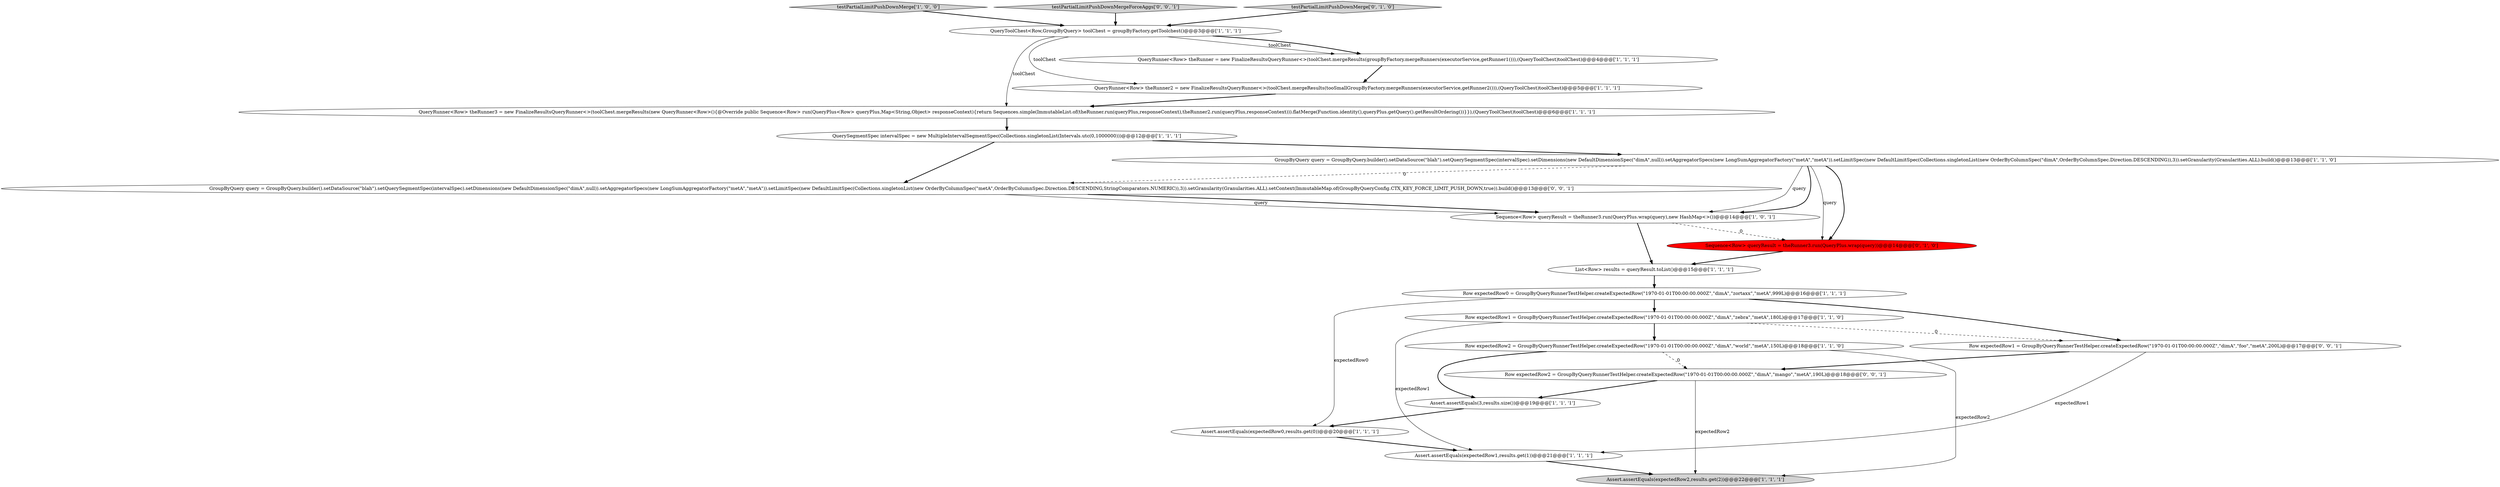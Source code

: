 digraph {
15 [style = filled, label = "QueryRunner<Row> theRunner3 = new FinalizeResultsQueryRunner<>(toolChest.mergeResults(new QueryRunner<Row>(){@Override public Sequence<Row> run(QueryPlus<Row> queryPlus,Map<String,Object> responseContext){return Sequences.simple(ImmutableList.of(theRunner.run(queryPlus,responseContext),theRunner2.run(queryPlus,responseContext))).flatMerge(Function.identity(),queryPlus.getQuery().getResultOrdering())}}),(QueryToolChest)toolChest)@@@6@@@['1', '1', '1']", fillcolor = white, shape = ellipse image = "AAA0AAABBB1BBB"];
11 [style = filled, label = "Row expectedRow2 = GroupByQueryRunnerTestHelper.createExpectedRow(\"1970-01-01T00:00:00.000Z\",\"dimA\",\"world\",\"metA\",150L)@@@18@@@['1', '1', '0']", fillcolor = white, shape = ellipse image = "AAA0AAABBB1BBB"];
7 [style = filled, label = "testPartialLimitPushDownMerge['1', '0', '0']", fillcolor = lightgray, shape = diamond image = "AAA0AAABBB1BBB"];
5 [style = filled, label = "Assert.assertEquals(expectedRow0,results.get(0))@@@20@@@['1', '1', '1']", fillcolor = white, shape = ellipse image = "AAA0AAABBB1BBB"];
1 [style = filled, label = "QueryToolChest<Row,GroupByQuery> toolChest = groupByFactory.getToolchest()@@@3@@@['1', '1', '1']", fillcolor = white, shape = ellipse image = "AAA0AAABBB1BBB"];
18 [style = filled, label = "testPartialLimitPushDownMergeForceAggs['0', '0', '1']", fillcolor = lightgray, shape = diamond image = "AAA0AAABBB3BBB"];
19 [style = filled, label = "Row expectedRow1 = GroupByQueryRunnerTestHelper.createExpectedRow(\"1970-01-01T00:00:00.000Z\",\"dimA\",\"foo\",\"metA\",200L)@@@17@@@['0', '0', '1']", fillcolor = white, shape = ellipse image = "AAA0AAABBB3BBB"];
14 [style = filled, label = "Row expectedRow1 = GroupByQueryRunnerTestHelper.createExpectedRow(\"1970-01-01T00:00:00.000Z\",\"dimA\",\"zebra\",\"metA\",180L)@@@17@@@['1', '1', '0']", fillcolor = white, shape = ellipse image = "AAA0AAABBB1BBB"];
12 [style = filled, label = "GroupByQuery query = GroupByQuery.builder().setDataSource(\"blah\").setQuerySegmentSpec(intervalSpec).setDimensions(new DefaultDimensionSpec(\"dimA\",null)).setAggregatorSpecs(new LongSumAggregatorFactory(\"metA\",\"metA\")).setLimitSpec(new DefaultLimitSpec(Collections.singletonList(new OrderByColumnSpec(\"dimA\",OrderByColumnSpec.Direction.DESCENDING)),3)).setGranularity(Granularities.ALL).build()@@@13@@@['1', '1', '0']", fillcolor = white, shape = ellipse image = "AAA0AAABBB1BBB"];
0 [style = filled, label = "Assert.assertEquals(expectedRow2,results.get(2))@@@22@@@['1', '1', '1']", fillcolor = lightgray, shape = ellipse image = "AAA0AAABBB1BBB"];
13 [style = filled, label = "QuerySegmentSpec intervalSpec = new MultipleIntervalSegmentSpec(Collections.singletonList(Intervals.utc(0,1000000)))@@@12@@@['1', '1', '1']", fillcolor = white, shape = ellipse image = "AAA0AAABBB1BBB"];
21 [style = filled, label = "Row expectedRow2 = GroupByQueryRunnerTestHelper.createExpectedRow(\"1970-01-01T00:00:00.000Z\",\"dimA\",\"mango\",\"metA\",190L)@@@18@@@['0', '0', '1']", fillcolor = white, shape = ellipse image = "AAA0AAABBB3BBB"];
6 [style = filled, label = "Assert.assertEquals(3,results.size())@@@19@@@['1', '1', '1']", fillcolor = white, shape = ellipse image = "AAA0AAABBB1BBB"];
2 [style = filled, label = "Assert.assertEquals(expectedRow1,results.get(1))@@@21@@@['1', '1', '1']", fillcolor = white, shape = ellipse image = "AAA0AAABBB1BBB"];
9 [style = filled, label = "List<Row> results = queryResult.toList()@@@15@@@['1', '1', '1']", fillcolor = white, shape = ellipse image = "AAA0AAABBB1BBB"];
8 [style = filled, label = "Sequence<Row> queryResult = theRunner3.run(QueryPlus.wrap(query),new HashMap<>())@@@14@@@['1', '0', '1']", fillcolor = white, shape = ellipse image = "AAA0AAABBB1BBB"];
17 [style = filled, label = "testPartialLimitPushDownMerge['0', '1', '0']", fillcolor = lightgray, shape = diamond image = "AAA0AAABBB2BBB"];
20 [style = filled, label = "GroupByQuery query = GroupByQuery.builder().setDataSource(\"blah\").setQuerySegmentSpec(intervalSpec).setDimensions(new DefaultDimensionSpec(\"dimA\",null)).setAggregatorSpecs(new LongSumAggregatorFactory(\"metA\",\"metA\")).setLimitSpec(new DefaultLimitSpec(Collections.singletonList(new OrderByColumnSpec(\"metA\",OrderByColumnSpec.Direction.DESCENDING,StringComparators.NUMERIC)),3)).setGranularity(Granularities.ALL).setContext(ImmutableMap.of(GroupByQueryConfig.CTX_KEY_FORCE_LIMIT_PUSH_DOWN,true)).build()@@@13@@@['0', '0', '1']", fillcolor = white, shape = ellipse image = "AAA0AAABBB3BBB"];
16 [style = filled, label = "Sequence<Row> queryResult = theRunner3.run(QueryPlus.wrap(query))@@@14@@@['0', '1', '0']", fillcolor = red, shape = ellipse image = "AAA1AAABBB2BBB"];
4 [style = filled, label = "Row expectedRow0 = GroupByQueryRunnerTestHelper.createExpectedRow(\"1970-01-01T00:00:00.000Z\",\"dimA\",\"zortaxx\",\"metA\",999L)@@@16@@@['1', '1', '1']", fillcolor = white, shape = ellipse image = "AAA0AAABBB1BBB"];
10 [style = filled, label = "QueryRunner<Row> theRunner = new FinalizeResultsQueryRunner<>(toolChest.mergeResults(groupByFactory.mergeRunners(executorService,getRunner1())),(QueryToolChest)toolChest)@@@4@@@['1', '1', '1']", fillcolor = white, shape = ellipse image = "AAA0AAABBB1BBB"];
3 [style = filled, label = "QueryRunner<Row> theRunner2 = new FinalizeResultsQueryRunner<>(toolChest.mergeResults(tooSmallGroupByFactory.mergeRunners(executorService,getRunner2())),(QueryToolChest)toolChest)@@@5@@@['1', '1', '1']", fillcolor = white, shape = ellipse image = "AAA0AAABBB1BBB"];
1->10 [style = solid, label="toolChest"];
1->3 [style = solid, label="toolChest"];
15->13 [style = bold, label=""];
4->14 [style = bold, label=""];
7->1 [style = bold, label=""];
8->16 [style = dashed, label="0"];
12->20 [style = dashed, label="0"];
17->1 [style = bold, label=""];
14->2 [style = solid, label="expectedRow1"];
21->6 [style = bold, label=""];
19->2 [style = solid, label="expectedRow1"];
9->4 [style = bold, label=""];
11->6 [style = bold, label=""];
4->19 [style = bold, label=""];
1->15 [style = solid, label="toolChest"];
10->3 [style = bold, label=""];
3->15 [style = bold, label=""];
12->16 [style = bold, label=""];
11->0 [style = solid, label="expectedRow2"];
6->5 [style = bold, label=""];
5->2 [style = bold, label=""];
20->8 [style = bold, label=""];
2->0 [style = bold, label=""];
13->12 [style = bold, label=""];
12->16 [style = solid, label="query"];
18->1 [style = bold, label=""];
12->8 [style = bold, label=""];
12->8 [style = solid, label="query"];
8->9 [style = bold, label=""];
4->5 [style = solid, label="expectedRow0"];
13->20 [style = bold, label=""];
19->21 [style = bold, label=""];
14->19 [style = dashed, label="0"];
11->21 [style = dashed, label="0"];
1->10 [style = bold, label=""];
14->11 [style = bold, label=""];
16->9 [style = bold, label=""];
20->8 [style = solid, label="query"];
21->0 [style = solid, label="expectedRow2"];
}
